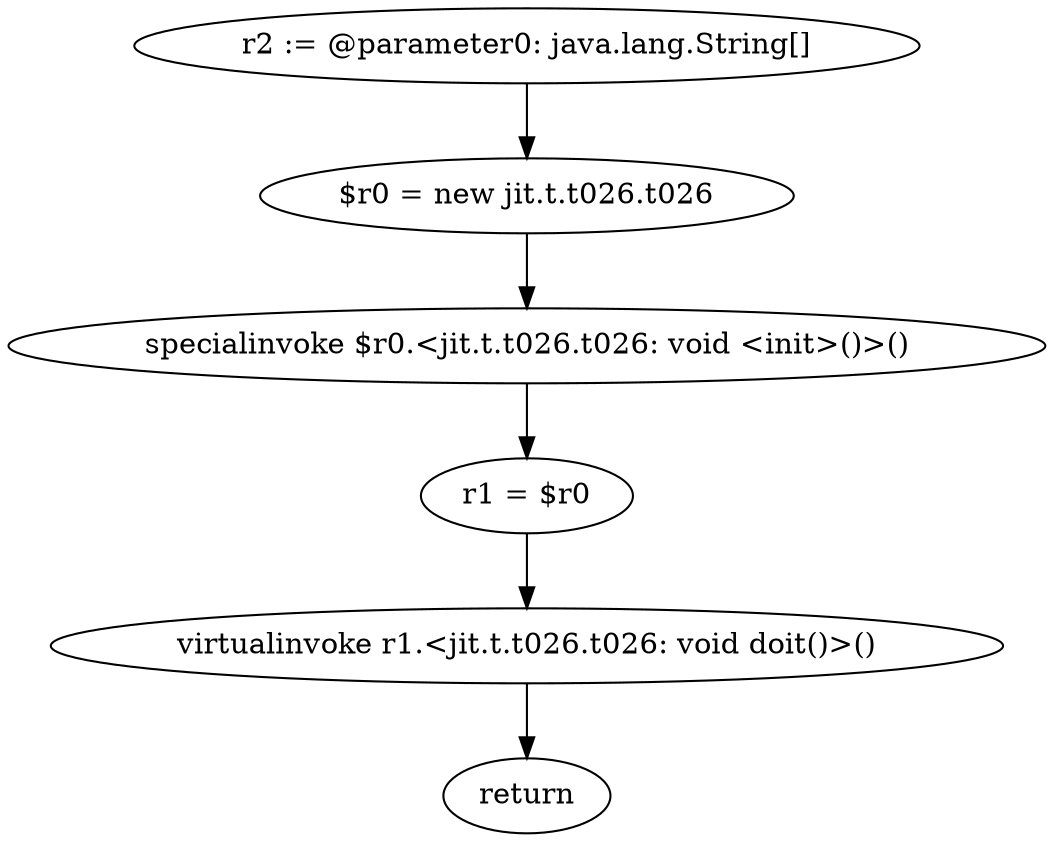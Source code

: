 digraph "unitGraph" {
    "r2 := @parameter0: java.lang.String[]"
    "$r0 = new jit.t.t026.t026"
    "specialinvoke $r0.<jit.t.t026.t026: void <init>()>()"
    "r1 = $r0"
    "virtualinvoke r1.<jit.t.t026.t026: void doit()>()"
    "return"
    "r2 := @parameter0: java.lang.String[]"->"$r0 = new jit.t.t026.t026";
    "$r0 = new jit.t.t026.t026"->"specialinvoke $r0.<jit.t.t026.t026: void <init>()>()";
    "specialinvoke $r0.<jit.t.t026.t026: void <init>()>()"->"r1 = $r0";
    "r1 = $r0"->"virtualinvoke r1.<jit.t.t026.t026: void doit()>()";
    "virtualinvoke r1.<jit.t.t026.t026: void doit()>()"->"return";
}
